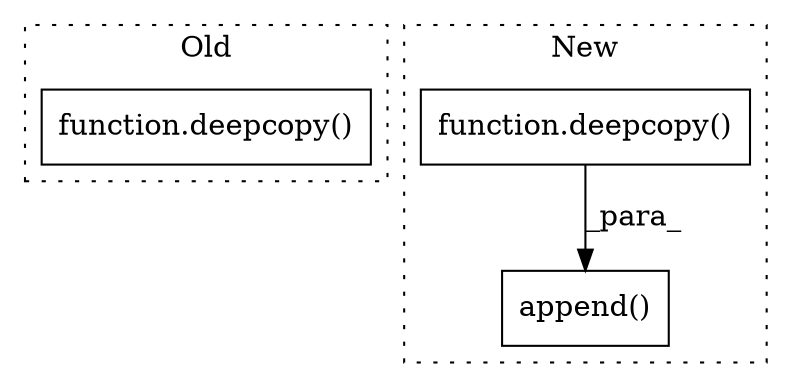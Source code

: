 digraph G {
subgraph cluster0 {
1 [label="function.deepcopy()" a="75" s="1258,1284" l="9,1" shape="box"];
label = "Old";
style="dotted";
}
subgraph cluster1 {
2 [label="append()" a="75" s="1172,1217" l="22,1" shape="box"];
3 [label="function.deepcopy()" a="75" s="1194,1216" l="9,1" shape="box"];
label = "New";
style="dotted";
}
3 -> 2 [label="_para_"];
}